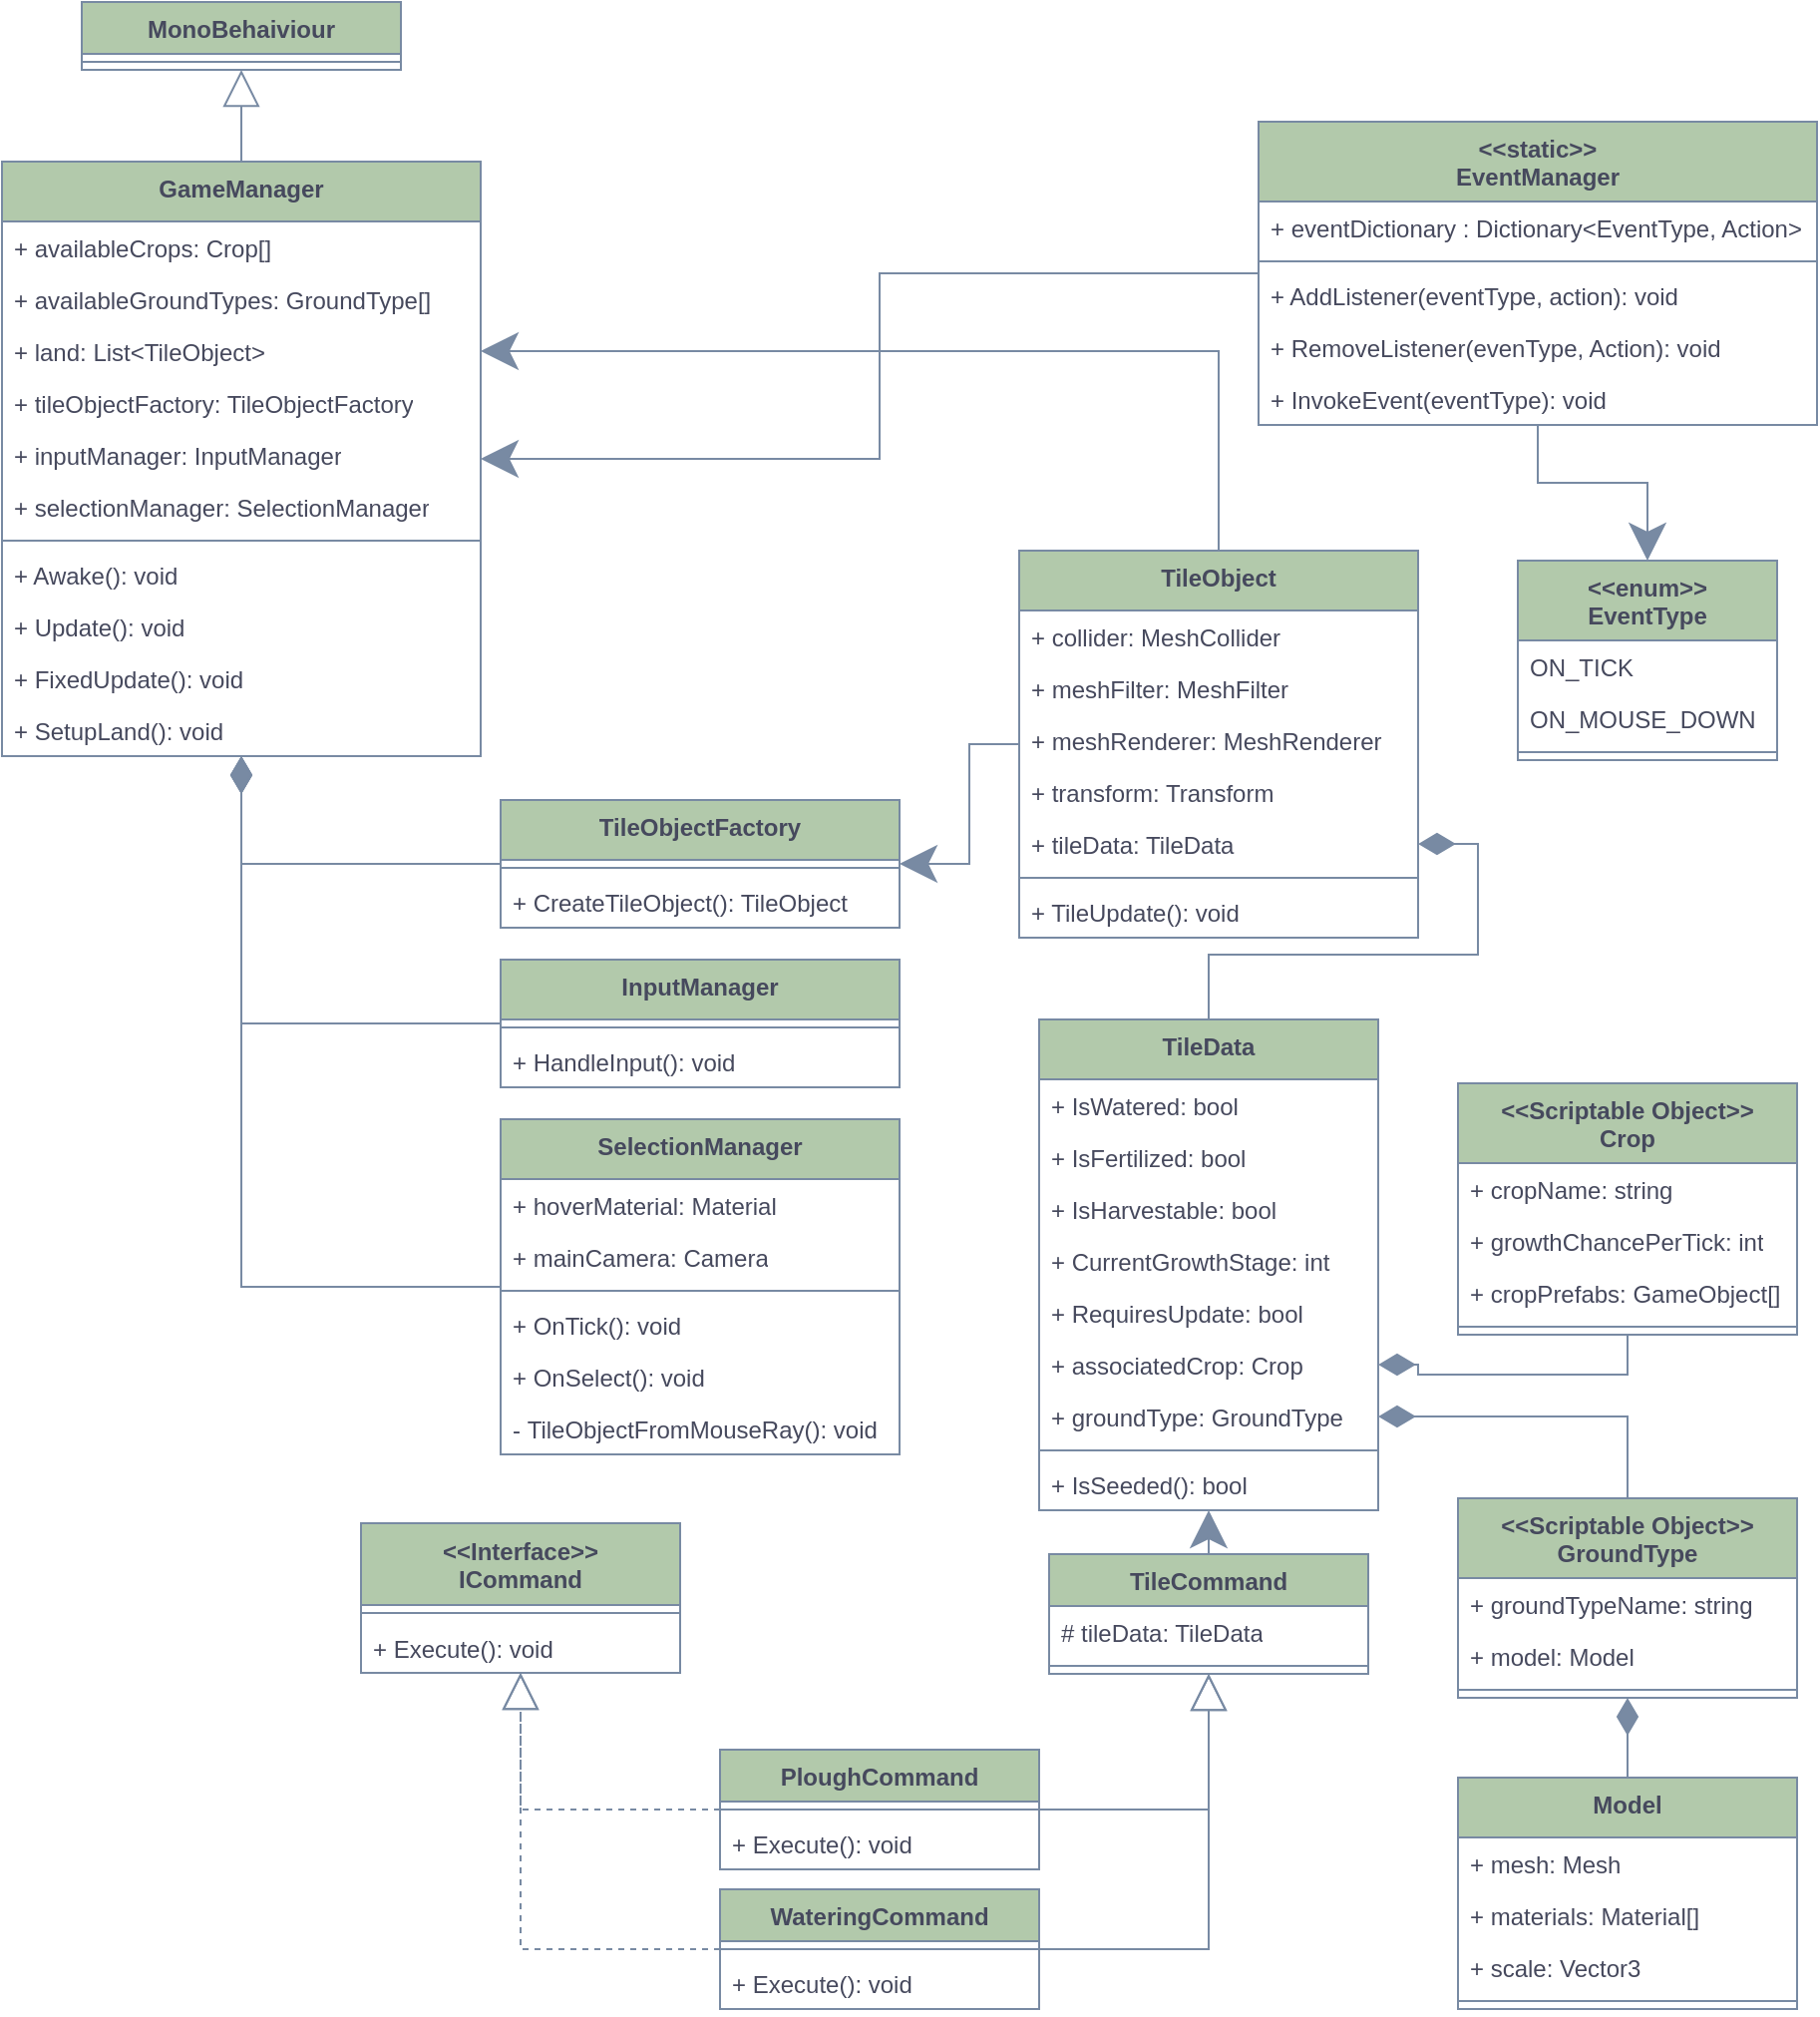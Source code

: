 <mxfile version="21.8.0" type="device">
  <diagram name="Page-1" id="Z1o0S-1UiB2O78mmnhZ5">
    <mxGraphModel dx="2613" dy="2514" grid="1" gridSize="10" guides="1" tooltips="1" connect="1" arrows="1" fold="1" page="1" pageScale="1" pageWidth="900" pageHeight="1600" math="0" shadow="0">
      <root>
        <mxCell id="0" />
        <mxCell id="1" parent="0" />
        <mxCell id="7prxL0X5nxJNrFzSoVeQ-21" value="&amp;lt;&amp;lt;Interface&amp;gt;&amp;gt;&lt;br&gt;ICommand" style="swimlane;fontStyle=1;align=center;verticalAlign=top;childLayout=stackLayout;horizontal=1;startSize=41;horizontalStack=0;resizeParent=1;resizeParentMax=0;resizeLast=0;collapsible=1;marginBottom=0;whiteSpace=wrap;html=1;labelBackgroundColor=none;fillColor=#B2C9AB;strokeColor=#788AA3;fontColor=#46495D;" vertex="1" parent="1">
          <mxGeometry x="150" y="632.5" width="160" height="75" as="geometry" />
        </mxCell>
        <mxCell id="7prxL0X5nxJNrFzSoVeQ-23" value="" style="line;strokeWidth=1;fillColor=none;align=left;verticalAlign=middle;spacingTop=-1;spacingLeft=3;spacingRight=3;rotatable=0;labelPosition=right;points=[];portConstraint=eastwest;labelBackgroundColor=none;strokeColor=#788AA3;fontColor=#46495D;" vertex="1" parent="7prxL0X5nxJNrFzSoVeQ-21">
          <mxGeometry y="41" width="160" height="8" as="geometry" />
        </mxCell>
        <mxCell id="7prxL0X5nxJNrFzSoVeQ-24" value="+ Execute(): void" style="text;strokeColor=none;fillColor=none;align=left;verticalAlign=top;spacingLeft=4;spacingRight=4;overflow=hidden;rotatable=0;points=[[0,0.5],[1,0.5]];portConstraint=eastwest;whiteSpace=wrap;html=1;labelBackgroundColor=none;fontColor=#46495D;" vertex="1" parent="7prxL0X5nxJNrFzSoVeQ-21">
          <mxGeometry y="49" width="160" height="26" as="geometry" />
        </mxCell>
        <mxCell id="7prxL0X5nxJNrFzSoVeQ-122" style="edgeStyle=orthogonalEdgeStyle;rounded=0;orthogonalLoop=1;jettySize=auto;html=1;fontColor=default;endSize=16;labelBackgroundColor=none;strokeColor=#788AA3;" edge="1" parent="1" source="7prxL0X5nxJNrFzSoVeQ-25" target="7prxL0X5nxJNrFzSoVeQ-108">
          <mxGeometry relative="1" as="geometry" />
        </mxCell>
        <mxCell id="7prxL0X5nxJNrFzSoVeQ-25" value="TileCommand" style="swimlane;fontStyle=1;align=center;verticalAlign=top;childLayout=stackLayout;horizontal=1;startSize=26;horizontalStack=0;resizeParent=1;resizeParentMax=0;resizeLast=0;collapsible=1;marginBottom=0;whiteSpace=wrap;html=1;labelBackgroundColor=none;fillColor=#B2C9AB;strokeColor=#788AA3;fontColor=#46495D;" vertex="1" parent="1">
          <mxGeometry x="495" y="648" width="160" height="60" as="geometry" />
        </mxCell>
        <mxCell id="7prxL0X5nxJNrFzSoVeQ-26" value="# tileData: TileData" style="text;strokeColor=none;fillColor=none;align=left;verticalAlign=top;spacingLeft=4;spacingRight=4;overflow=hidden;rotatable=0;points=[[0,0.5],[1,0.5]];portConstraint=eastwest;whiteSpace=wrap;html=1;labelBackgroundColor=none;fontColor=#46495D;" vertex="1" parent="7prxL0X5nxJNrFzSoVeQ-25">
          <mxGeometry y="26" width="160" height="26" as="geometry" />
        </mxCell>
        <mxCell id="7prxL0X5nxJNrFzSoVeQ-27" value="" style="line;strokeWidth=1;fillColor=none;align=left;verticalAlign=middle;spacingTop=-1;spacingLeft=3;spacingRight=3;rotatable=0;labelPosition=right;points=[];portConstraint=eastwest;labelBackgroundColor=none;strokeColor=#788AA3;fontColor=#46495D;" vertex="1" parent="7prxL0X5nxJNrFzSoVeQ-25">
          <mxGeometry y="52" width="160" height="8" as="geometry" />
        </mxCell>
        <mxCell id="7prxL0X5nxJNrFzSoVeQ-33" style="edgeStyle=orthogonalEdgeStyle;rounded=0;orthogonalLoop=1;jettySize=auto;html=1;entryX=0.5;entryY=1;entryDx=0;entryDy=0;endArrow=block;endFill=0;labelBackgroundColor=none;fontColor=default;endSize=16;strokeColor=#788AA3;" edge="1" parent="1" source="7prxL0X5nxJNrFzSoVeQ-29" target="7prxL0X5nxJNrFzSoVeQ-25">
          <mxGeometry relative="1" as="geometry" />
        </mxCell>
        <mxCell id="7prxL0X5nxJNrFzSoVeQ-34" style="edgeStyle=orthogonalEdgeStyle;rounded=0;orthogonalLoop=1;jettySize=auto;html=1;dashed=1;endArrow=block;endFill=0;labelBackgroundColor=none;fontColor=default;endSize=16;strokeColor=#788AA3;" edge="1" parent="1" source="7prxL0X5nxJNrFzSoVeQ-29" target="7prxL0X5nxJNrFzSoVeQ-21">
          <mxGeometry relative="1" as="geometry">
            <mxPoint x="550" y="665.5" as="targetPoint" />
          </mxGeometry>
        </mxCell>
        <mxCell id="7prxL0X5nxJNrFzSoVeQ-29" value="PloughCommand" style="swimlane;fontStyle=1;align=center;verticalAlign=top;childLayout=stackLayout;horizontal=1;startSize=26;horizontalStack=0;resizeParent=1;resizeParentMax=0;resizeLast=0;collapsible=1;marginBottom=0;whiteSpace=wrap;html=1;labelBackgroundColor=none;fillColor=#B2C9AB;strokeColor=#788AA3;fontColor=#46495D;" vertex="1" parent="1">
          <mxGeometry x="330" y="746" width="160" height="60" as="geometry" />
        </mxCell>
        <mxCell id="7prxL0X5nxJNrFzSoVeQ-31" value="" style="line;strokeWidth=1;fillColor=none;align=left;verticalAlign=middle;spacingTop=-1;spacingLeft=3;spacingRight=3;rotatable=0;labelPosition=right;points=[];portConstraint=eastwest;labelBackgroundColor=none;strokeColor=#788AA3;fontColor=#46495D;" vertex="1" parent="7prxL0X5nxJNrFzSoVeQ-29">
          <mxGeometry y="26" width="160" height="8" as="geometry" />
        </mxCell>
        <mxCell id="7prxL0X5nxJNrFzSoVeQ-32" value="+ Execute(): void" style="text;strokeColor=none;fillColor=none;align=left;verticalAlign=top;spacingLeft=4;spacingRight=4;overflow=hidden;rotatable=0;points=[[0,0.5],[1,0.5]];portConstraint=eastwest;whiteSpace=wrap;html=1;labelBackgroundColor=none;fontColor=#46495D;" vertex="1" parent="7prxL0X5nxJNrFzSoVeQ-29">
          <mxGeometry y="34" width="160" height="26" as="geometry" />
        </mxCell>
        <mxCell id="7prxL0X5nxJNrFzSoVeQ-143" style="edgeStyle=orthogonalEdgeStyle;rounded=0;orthogonalLoop=1;jettySize=auto;html=1;fontColor=default;endSize=16;endArrow=block;endFill=0;labelBackgroundColor=none;strokeColor=#788AA3;" edge="1" parent="1" source="7prxL0X5nxJNrFzSoVeQ-36" target="7prxL0X5nxJNrFzSoVeQ-139">
          <mxGeometry relative="1" as="geometry" />
        </mxCell>
        <mxCell id="7prxL0X5nxJNrFzSoVeQ-36" value="GameManager" style="swimlane;fontStyle=1;align=center;verticalAlign=top;childLayout=stackLayout;horizontal=1;startSize=30;horizontalStack=0;resizeParent=1;resizeParentMax=0;resizeLast=0;collapsible=1;marginBottom=0;whiteSpace=wrap;html=1;labelBackgroundColor=none;fillColor=#B2C9AB;strokeColor=#788AA3;fontColor=#46495D;" vertex="1" parent="1">
          <mxGeometry x="-30" y="-50" width="240" height="298" as="geometry" />
        </mxCell>
        <mxCell id="7prxL0X5nxJNrFzSoVeQ-37" value="+ availableCrops: Crop[]" style="text;strokeColor=none;fillColor=none;align=left;verticalAlign=top;spacingLeft=4;spacingRight=4;overflow=hidden;rotatable=0;points=[[0,0.5],[1,0.5]];portConstraint=eastwest;whiteSpace=wrap;html=1;labelBackgroundColor=none;fontColor=#46495D;" vertex="1" parent="7prxL0X5nxJNrFzSoVeQ-36">
          <mxGeometry y="30" width="240" height="26" as="geometry" />
        </mxCell>
        <mxCell id="7prxL0X5nxJNrFzSoVeQ-38" value="+ availableGroundTypes: GroundType[]" style="text;strokeColor=none;fillColor=none;align=left;verticalAlign=top;spacingLeft=4;spacingRight=4;overflow=hidden;rotatable=0;points=[[0,0.5],[1,0.5]];portConstraint=eastwest;whiteSpace=wrap;html=1;labelBackgroundColor=none;fontColor=#46495D;" vertex="1" parent="7prxL0X5nxJNrFzSoVeQ-36">
          <mxGeometry y="56" width="240" height="26" as="geometry" />
        </mxCell>
        <mxCell id="7prxL0X5nxJNrFzSoVeQ-136" value="+ land: List&amp;lt;TileObject&amp;gt;" style="text;strokeColor=none;fillColor=none;align=left;verticalAlign=top;spacingLeft=4;spacingRight=4;overflow=hidden;rotatable=0;points=[[0,0.5],[1,0.5]];portConstraint=eastwest;whiteSpace=wrap;html=1;labelBackgroundColor=none;fontColor=#46495D;" vertex="1" parent="7prxL0X5nxJNrFzSoVeQ-36">
          <mxGeometry y="82" width="240" height="26" as="geometry" />
        </mxCell>
        <mxCell id="7prxL0X5nxJNrFzSoVeQ-133" value="+ tileObjectFactory: TileObjectFactory" style="text;strokeColor=none;fillColor=none;align=left;verticalAlign=top;spacingLeft=4;spacingRight=4;overflow=hidden;rotatable=0;points=[[0,0.5],[1,0.5]];portConstraint=eastwest;whiteSpace=wrap;html=1;labelBackgroundColor=none;fontColor=#46495D;" vertex="1" parent="7prxL0X5nxJNrFzSoVeQ-36">
          <mxGeometry y="108" width="240" height="26" as="geometry" />
        </mxCell>
        <mxCell id="7prxL0X5nxJNrFzSoVeQ-134" value="+ inputManager: InputManager" style="text;strokeColor=none;fillColor=none;align=left;verticalAlign=top;spacingLeft=4;spacingRight=4;overflow=hidden;rotatable=0;points=[[0,0.5],[1,0.5]];portConstraint=eastwest;whiteSpace=wrap;html=1;labelBackgroundColor=none;fontColor=#46495D;" vertex="1" parent="7prxL0X5nxJNrFzSoVeQ-36">
          <mxGeometry y="134" width="240" height="26" as="geometry" />
        </mxCell>
        <mxCell id="7prxL0X5nxJNrFzSoVeQ-135" value="+ selectionManager: SelectionManager" style="text;strokeColor=none;fillColor=none;align=left;verticalAlign=top;spacingLeft=4;spacingRight=4;overflow=hidden;rotatable=0;points=[[0,0.5],[1,0.5]];portConstraint=eastwest;whiteSpace=wrap;html=1;labelBackgroundColor=none;fontColor=#46495D;" vertex="1" parent="7prxL0X5nxJNrFzSoVeQ-36">
          <mxGeometry y="160" width="240" height="26" as="geometry" />
        </mxCell>
        <mxCell id="7prxL0X5nxJNrFzSoVeQ-39" value="" style="line;strokeWidth=1;fillColor=none;align=left;verticalAlign=middle;spacingTop=-1;spacingLeft=3;spacingRight=3;rotatable=0;labelPosition=right;points=[];portConstraint=eastwest;labelBackgroundColor=none;strokeColor=#788AA3;fontColor=#46495D;" vertex="1" parent="7prxL0X5nxJNrFzSoVeQ-36">
          <mxGeometry y="186" width="240" height="8" as="geometry" />
        </mxCell>
        <mxCell id="7prxL0X5nxJNrFzSoVeQ-40" value="+ Awake(): void" style="text;strokeColor=none;fillColor=none;align=left;verticalAlign=top;spacingLeft=4;spacingRight=4;overflow=hidden;rotatable=0;points=[[0,0.5],[1,0.5]];portConstraint=eastwest;whiteSpace=wrap;html=1;labelBackgroundColor=none;fontColor=#46495D;" vertex="1" parent="7prxL0X5nxJNrFzSoVeQ-36">
          <mxGeometry y="194" width="240" height="26" as="geometry" />
        </mxCell>
        <mxCell id="7prxL0X5nxJNrFzSoVeQ-130" value="+ Update(): void" style="text;strokeColor=none;fillColor=none;align=left;verticalAlign=top;spacingLeft=4;spacingRight=4;overflow=hidden;rotatable=0;points=[[0,0.5],[1,0.5]];portConstraint=eastwest;whiteSpace=wrap;html=1;labelBackgroundColor=none;fontColor=#46495D;" vertex="1" parent="7prxL0X5nxJNrFzSoVeQ-36">
          <mxGeometry y="220" width="240" height="26" as="geometry" />
        </mxCell>
        <mxCell id="7prxL0X5nxJNrFzSoVeQ-131" value="+ FixedUpdate(): void" style="text;strokeColor=none;fillColor=none;align=left;verticalAlign=top;spacingLeft=4;spacingRight=4;overflow=hidden;rotatable=0;points=[[0,0.5],[1,0.5]];portConstraint=eastwest;whiteSpace=wrap;html=1;labelBackgroundColor=none;fontColor=#46495D;" vertex="1" parent="7prxL0X5nxJNrFzSoVeQ-36">
          <mxGeometry y="246" width="240" height="26" as="geometry" />
        </mxCell>
        <mxCell id="7prxL0X5nxJNrFzSoVeQ-132" value="+ SetupLand(): void" style="text;strokeColor=none;fillColor=none;align=left;verticalAlign=top;spacingLeft=4;spacingRight=4;overflow=hidden;rotatable=0;points=[[0,0.5],[1,0.5]];portConstraint=eastwest;whiteSpace=wrap;html=1;labelBackgroundColor=none;fontColor=#46495D;" vertex="1" parent="7prxL0X5nxJNrFzSoVeQ-36">
          <mxGeometry y="272" width="240" height="26" as="geometry" />
        </mxCell>
        <mxCell id="7prxL0X5nxJNrFzSoVeQ-89" style="edgeStyle=orthogonalEdgeStyle;rounded=0;orthogonalLoop=1;jettySize=auto;html=1;fontColor=default;endArrow=diamondThin;endFill=1;endSize=16;labelBackgroundColor=none;strokeColor=#788AA3;" edge="1" parent="1" source="7prxL0X5nxJNrFzSoVeQ-41" target="7prxL0X5nxJNrFzSoVeQ-36">
          <mxGeometry relative="1" as="geometry" />
        </mxCell>
        <mxCell id="7prxL0X5nxJNrFzSoVeQ-41" value="TileObjectFactory&lt;br&gt;" style="swimlane;fontStyle=1;align=center;verticalAlign=top;childLayout=stackLayout;horizontal=1;startSize=30;horizontalStack=0;resizeParent=1;resizeParentMax=0;resizeLast=0;collapsible=1;marginBottom=0;whiteSpace=wrap;html=1;labelBackgroundColor=none;fillColor=#B2C9AB;strokeColor=#788AA3;fontColor=#46495D;" vertex="1" parent="1">
          <mxGeometry x="220" y="270" width="200" height="64" as="geometry" />
        </mxCell>
        <mxCell id="7prxL0X5nxJNrFzSoVeQ-44" value="" style="line;strokeWidth=1;fillColor=none;align=left;verticalAlign=middle;spacingTop=-1;spacingLeft=3;spacingRight=3;rotatable=0;labelPosition=right;points=[];portConstraint=eastwest;labelBackgroundColor=none;strokeColor=#788AA3;fontColor=#46495D;" vertex="1" parent="7prxL0X5nxJNrFzSoVeQ-41">
          <mxGeometry y="30" width="200" height="8" as="geometry" />
        </mxCell>
        <mxCell id="7prxL0X5nxJNrFzSoVeQ-45" value="+ CreateTileObject(): TileObject" style="text;strokeColor=none;fillColor=none;align=left;verticalAlign=top;spacingLeft=4;spacingRight=4;overflow=hidden;rotatable=0;points=[[0,0.5],[1,0.5]];portConstraint=eastwest;whiteSpace=wrap;html=1;labelBackgroundColor=none;fontColor=#46495D;" vertex="1" parent="7prxL0X5nxJNrFzSoVeQ-41">
          <mxGeometry y="38" width="200" height="26" as="geometry" />
        </mxCell>
        <mxCell id="7prxL0X5nxJNrFzSoVeQ-73" style="edgeStyle=orthogonalEdgeStyle;rounded=0;orthogonalLoop=1;jettySize=auto;html=1;fontColor=default;labelBackgroundColor=none;endSize=16;strokeColor=#788AA3;" edge="1" parent="1" source="7prxL0X5nxJNrFzSoVeQ-46" target="7prxL0X5nxJNrFzSoVeQ-41">
          <mxGeometry relative="1" as="geometry" />
        </mxCell>
        <mxCell id="7prxL0X5nxJNrFzSoVeQ-137" style="edgeStyle=orthogonalEdgeStyle;rounded=0;orthogonalLoop=1;jettySize=auto;html=1;fontColor=default;endSize=16;labelBackgroundColor=none;strokeColor=#788AA3;" edge="1" parent="1" source="7prxL0X5nxJNrFzSoVeQ-46" target="7prxL0X5nxJNrFzSoVeQ-136">
          <mxGeometry relative="1" as="geometry" />
        </mxCell>
        <mxCell id="7prxL0X5nxJNrFzSoVeQ-46" value="TileObject" style="swimlane;fontStyle=1;align=center;verticalAlign=top;childLayout=stackLayout;horizontal=1;startSize=30;horizontalStack=0;resizeParent=1;resizeParentMax=0;resizeLast=0;collapsible=1;marginBottom=0;whiteSpace=wrap;html=1;labelBackgroundColor=none;fillColor=#B2C9AB;strokeColor=#788AA3;fontColor=#46495D;" vertex="1" parent="1">
          <mxGeometry x="480" y="145" width="200" height="194" as="geometry" />
        </mxCell>
        <mxCell id="7prxL0X5nxJNrFzSoVeQ-49" value="&lt;div style=&quot;border-color: var(--border-color); text-align: center;&quot;&gt;+ collider: MeshCollider&lt;/div&gt;" style="text;strokeColor=none;fillColor=none;align=left;verticalAlign=top;spacingLeft=4;spacingRight=4;overflow=hidden;rotatable=0;points=[[0,0.5],[1,0.5]];portConstraint=eastwest;whiteSpace=wrap;html=1;labelBackgroundColor=none;fontColor=#46495D;" vertex="1" parent="7prxL0X5nxJNrFzSoVeQ-46">
          <mxGeometry y="30" width="200" height="26" as="geometry" />
        </mxCell>
        <mxCell id="7prxL0X5nxJNrFzSoVeQ-50" value="&lt;div style=&quot;border-color: var(--border-color); text-align: center;&quot;&gt;+ meshFilter: MeshFilter&lt;/div&gt;" style="text;strokeColor=none;fillColor=none;align=left;verticalAlign=top;spacingLeft=4;spacingRight=4;overflow=hidden;rotatable=0;points=[[0,0.5],[1,0.5]];portConstraint=eastwest;whiteSpace=wrap;html=1;labelBackgroundColor=none;fontColor=#46495D;" vertex="1" parent="7prxL0X5nxJNrFzSoVeQ-46">
          <mxGeometry y="56" width="200" height="26" as="geometry" />
        </mxCell>
        <mxCell id="7prxL0X5nxJNrFzSoVeQ-51" value="&lt;div style=&quot;border-color: var(--border-color); text-align: center;&quot;&gt;+ meshRenderer: MeshRenderer&lt;/div&gt;" style="text;strokeColor=none;fillColor=none;align=left;verticalAlign=top;spacingLeft=4;spacingRight=4;overflow=hidden;rotatable=0;points=[[0,0.5],[1,0.5]];portConstraint=eastwest;whiteSpace=wrap;html=1;labelBackgroundColor=none;fontColor=#46495D;" vertex="1" parent="7prxL0X5nxJNrFzSoVeQ-46">
          <mxGeometry y="82" width="200" height="26" as="geometry" />
        </mxCell>
        <mxCell id="7prxL0X5nxJNrFzSoVeQ-52" value="&lt;div style=&quot;border-color: var(--border-color); text-align: center;&quot;&gt;+ transform: Transform&lt;/div&gt;" style="text;strokeColor=none;fillColor=none;align=left;verticalAlign=top;spacingLeft=4;spacingRight=4;overflow=hidden;rotatable=0;points=[[0,0.5],[1,0.5]];portConstraint=eastwest;whiteSpace=wrap;html=1;labelBackgroundColor=none;fontColor=#46495D;" vertex="1" parent="7prxL0X5nxJNrFzSoVeQ-46">
          <mxGeometry y="108" width="200" height="26" as="geometry" />
        </mxCell>
        <mxCell id="7prxL0X5nxJNrFzSoVeQ-53" value="&lt;div style=&quot;border-color: var(--border-color); text-align: center;&quot;&gt;+ tileData: TileData&lt;/div&gt;" style="text;strokeColor=none;fillColor=none;align=left;verticalAlign=top;spacingLeft=4;spacingRight=4;overflow=hidden;rotatable=0;points=[[0,0.5],[1,0.5]];portConstraint=eastwest;whiteSpace=wrap;html=1;labelBackgroundColor=none;fontColor=#46495D;" vertex="1" parent="7prxL0X5nxJNrFzSoVeQ-46">
          <mxGeometry y="134" width="200" height="26" as="geometry" />
        </mxCell>
        <mxCell id="7prxL0X5nxJNrFzSoVeQ-47" value="" style="line;strokeWidth=1;fillColor=none;align=left;verticalAlign=middle;spacingTop=-1;spacingLeft=3;spacingRight=3;rotatable=0;labelPosition=right;points=[];portConstraint=eastwest;labelBackgroundColor=none;strokeColor=#788AA3;fontColor=#46495D;" vertex="1" parent="7prxL0X5nxJNrFzSoVeQ-46">
          <mxGeometry y="160" width="200" height="8" as="geometry" />
        </mxCell>
        <mxCell id="7prxL0X5nxJNrFzSoVeQ-48" value="+ TileUpdate(): void" style="text;strokeColor=none;fillColor=none;align=left;verticalAlign=top;spacingLeft=4;spacingRight=4;overflow=hidden;rotatable=0;points=[[0,0.5],[1,0.5]];portConstraint=eastwest;whiteSpace=wrap;html=1;labelBackgroundColor=none;fontColor=#46495D;" vertex="1" parent="7prxL0X5nxJNrFzSoVeQ-46">
          <mxGeometry y="168" width="200" height="26" as="geometry" />
        </mxCell>
        <mxCell id="7prxL0X5nxJNrFzSoVeQ-72" style="edgeStyle=orthogonalEdgeStyle;rounded=0;orthogonalLoop=1;jettySize=auto;html=1;fontColor=default;labelBackgroundColor=none;endSize=16;strokeColor=#788AA3;" edge="1" parent="1" source="7prxL0X5nxJNrFzSoVeQ-56" target="7prxL0X5nxJNrFzSoVeQ-64">
          <mxGeometry relative="1" as="geometry" />
        </mxCell>
        <mxCell id="7prxL0X5nxJNrFzSoVeQ-138" style="edgeStyle=orthogonalEdgeStyle;rounded=0;orthogonalLoop=1;jettySize=auto;html=1;fontColor=default;endSize=16;labelBackgroundColor=none;strokeColor=#788AA3;" edge="1" parent="1" source="7prxL0X5nxJNrFzSoVeQ-56" target="7prxL0X5nxJNrFzSoVeQ-36">
          <mxGeometry relative="1" as="geometry" />
        </mxCell>
        <mxCell id="7prxL0X5nxJNrFzSoVeQ-56" value="&amp;lt;&amp;lt;static&amp;gt;&amp;gt;&lt;br&gt;EventManager" style="swimlane;fontStyle=1;align=center;verticalAlign=top;childLayout=stackLayout;horizontal=1;startSize=40;horizontalStack=0;resizeParent=1;resizeParentMax=0;resizeLast=0;collapsible=1;marginBottom=0;whiteSpace=wrap;html=1;labelBackgroundColor=none;fillColor=#B2C9AB;strokeColor=#788AA3;fontColor=#46495D;" vertex="1" parent="1">
          <mxGeometry x="600" y="-70" width="280" height="152" as="geometry" />
        </mxCell>
        <mxCell id="7prxL0X5nxJNrFzSoVeQ-57" value="&lt;div style=&quot;border-color: var(--border-color); text-align: center;&quot;&gt;+ eventDictionary : Dictionary&amp;lt;EventType, Action&amp;gt;&lt;/div&gt;" style="text;strokeColor=none;fillColor=none;align=left;verticalAlign=top;spacingLeft=4;spacingRight=4;overflow=hidden;rotatable=0;points=[[0,0.5],[1,0.5]];portConstraint=eastwest;whiteSpace=wrap;html=1;labelBackgroundColor=none;fontColor=#46495D;" vertex="1" parent="7prxL0X5nxJNrFzSoVeQ-56">
          <mxGeometry y="40" width="280" height="26" as="geometry" />
        </mxCell>
        <mxCell id="7prxL0X5nxJNrFzSoVeQ-62" value="" style="line;strokeWidth=1;fillColor=none;align=left;verticalAlign=middle;spacingTop=-1;spacingLeft=3;spacingRight=3;rotatable=0;labelPosition=right;points=[];portConstraint=eastwest;labelBackgroundColor=none;strokeColor=#788AA3;fontColor=#46495D;" vertex="1" parent="7prxL0X5nxJNrFzSoVeQ-56">
          <mxGeometry y="66" width="280" height="8" as="geometry" />
        </mxCell>
        <mxCell id="7prxL0X5nxJNrFzSoVeQ-63" value="+ AddListener(eventType, action): void" style="text;strokeColor=none;fillColor=none;align=left;verticalAlign=top;spacingLeft=4;spacingRight=4;overflow=hidden;rotatable=0;points=[[0,0.5],[1,0.5]];portConstraint=eastwest;whiteSpace=wrap;html=1;labelBackgroundColor=none;fontColor=#46495D;" vertex="1" parent="7prxL0X5nxJNrFzSoVeQ-56">
          <mxGeometry y="74" width="280" height="26" as="geometry" />
        </mxCell>
        <mxCell id="7prxL0X5nxJNrFzSoVeQ-60" value="&lt;div style=&quot;border-color: var(--border-color); text-align: center;&quot;&gt;+ RemoveListener(evenType, Action): void&lt;br&gt;&lt;/div&gt;" style="text;strokeColor=none;fillColor=none;align=left;verticalAlign=top;spacingLeft=4;spacingRight=4;overflow=hidden;rotatable=0;points=[[0,0.5],[1,0.5]];portConstraint=eastwest;whiteSpace=wrap;html=1;labelBackgroundColor=none;fontColor=#46495D;" vertex="1" parent="7prxL0X5nxJNrFzSoVeQ-56">
          <mxGeometry y="100" width="280" height="26" as="geometry" />
        </mxCell>
        <mxCell id="7prxL0X5nxJNrFzSoVeQ-58" value="&lt;div style=&quot;border-color: var(--border-color); text-align: center;&quot;&gt;+ InvokeEvent(eventType): void&lt;/div&gt;" style="text;strokeColor=none;fillColor=none;align=left;verticalAlign=top;spacingLeft=4;spacingRight=4;overflow=hidden;rotatable=0;points=[[0,0.5],[1,0.5]];portConstraint=eastwest;whiteSpace=wrap;html=1;labelBackgroundColor=none;fontColor=#46495D;" vertex="1" parent="7prxL0X5nxJNrFzSoVeQ-56">
          <mxGeometry y="126" width="280" height="26" as="geometry" />
        </mxCell>
        <mxCell id="7prxL0X5nxJNrFzSoVeQ-64" value="&amp;lt;&amp;lt;enum&amp;gt;&amp;gt;&lt;br&gt;EventType" style="swimlane;fontStyle=1;align=center;verticalAlign=top;childLayout=stackLayout;horizontal=1;startSize=40;horizontalStack=0;resizeParent=1;resizeParentMax=0;resizeLast=0;collapsible=1;marginBottom=0;whiteSpace=wrap;html=1;labelBackgroundColor=none;fillColor=#B2C9AB;strokeColor=#788AA3;fontColor=#46495D;" vertex="1" parent="1">
          <mxGeometry x="730" y="150" width="130" height="100" as="geometry" />
        </mxCell>
        <mxCell id="7prxL0X5nxJNrFzSoVeQ-65" value="&lt;div style=&quot;border-color: var(--border-color); text-align: center;&quot;&gt;ON_TICK&lt;/div&gt;" style="text;strokeColor=none;fillColor=none;align=left;verticalAlign=top;spacingLeft=4;spacingRight=4;overflow=hidden;rotatable=0;points=[[0,0.5],[1,0.5]];portConstraint=eastwest;whiteSpace=wrap;html=1;labelBackgroundColor=none;fontColor=#46495D;" vertex="1" parent="7prxL0X5nxJNrFzSoVeQ-64">
          <mxGeometry y="40" width="130" height="26" as="geometry" />
        </mxCell>
        <mxCell id="7prxL0X5nxJNrFzSoVeQ-66" value="&lt;div style=&quot;border-color: var(--border-color); text-align: center;&quot;&gt;ON_MOUSE_DOWN&lt;/div&gt;" style="text;strokeColor=none;fillColor=none;align=left;verticalAlign=top;spacingLeft=4;spacingRight=4;overflow=hidden;rotatable=0;points=[[0,0.5],[1,0.5]];portConstraint=eastwest;whiteSpace=wrap;html=1;labelBackgroundColor=none;fontColor=#46495D;" vertex="1" parent="7prxL0X5nxJNrFzSoVeQ-64">
          <mxGeometry y="66" width="130" height="26" as="geometry" />
        </mxCell>
        <mxCell id="7prxL0X5nxJNrFzSoVeQ-70" value="" style="line;strokeWidth=1;fillColor=none;align=left;verticalAlign=middle;spacingTop=-1;spacingLeft=3;spacingRight=3;rotatable=0;labelPosition=right;points=[];portConstraint=eastwest;labelBackgroundColor=none;strokeColor=#788AA3;fontColor=#46495D;" vertex="1" parent="7prxL0X5nxJNrFzSoVeQ-64">
          <mxGeometry y="92" width="130" height="8" as="geometry" />
        </mxCell>
        <mxCell id="7prxL0X5nxJNrFzSoVeQ-85" style="edgeStyle=orthogonalEdgeStyle;rounded=0;orthogonalLoop=1;jettySize=auto;html=1;fontColor=default;endSize=16;endArrow=diamondThin;endFill=1;labelBackgroundColor=none;strokeColor=#788AA3;" edge="1" parent="1" source="7prxL0X5nxJNrFzSoVeQ-75" target="7prxL0X5nxJNrFzSoVeQ-36">
          <mxGeometry relative="1" as="geometry" />
        </mxCell>
        <mxCell id="7prxL0X5nxJNrFzSoVeQ-75" value="InputManager" style="swimlane;fontStyle=1;align=center;verticalAlign=top;childLayout=stackLayout;horizontal=1;startSize=30;horizontalStack=0;resizeParent=1;resizeParentMax=0;resizeLast=0;collapsible=1;marginBottom=0;whiteSpace=wrap;html=1;labelBackgroundColor=none;fillColor=#B2C9AB;strokeColor=#788AA3;fontColor=#46495D;" vertex="1" parent="1">
          <mxGeometry x="220" y="350" width="200" height="64" as="geometry" />
        </mxCell>
        <mxCell id="7prxL0X5nxJNrFzSoVeQ-78" value="" style="line;strokeWidth=1;fillColor=none;align=left;verticalAlign=middle;spacingTop=-1;spacingLeft=3;spacingRight=3;rotatable=0;labelPosition=right;points=[];portConstraint=eastwest;labelBackgroundColor=none;strokeColor=#788AA3;fontColor=#46495D;" vertex="1" parent="7prxL0X5nxJNrFzSoVeQ-75">
          <mxGeometry y="30" width="200" height="8" as="geometry" />
        </mxCell>
        <mxCell id="7prxL0X5nxJNrFzSoVeQ-79" value="+ HandleInput(): void" style="text;strokeColor=none;fillColor=none;align=left;verticalAlign=top;spacingLeft=4;spacingRight=4;overflow=hidden;rotatable=0;points=[[0,0.5],[1,0.5]];portConstraint=eastwest;whiteSpace=wrap;html=1;labelBackgroundColor=none;fontColor=#46495D;" vertex="1" parent="7prxL0X5nxJNrFzSoVeQ-75">
          <mxGeometry y="38" width="200" height="26" as="geometry" />
        </mxCell>
        <mxCell id="7prxL0X5nxJNrFzSoVeQ-88" style="edgeStyle=orthogonalEdgeStyle;rounded=0;orthogonalLoop=1;jettySize=auto;html=1;fontColor=default;endSize=16;endArrow=diamondThin;endFill=1;labelBackgroundColor=none;strokeColor=#788AA3;" edge="1" parent="1" source="7prxL0X5nxJNrFzSoVeQ-80" target="7prxL0X5nxJNrFzSoVeQ-36">
          <mxGeometry relative="1" as="geometry" />
        </mxCell>
        <mxCell id="7prxL0X5nxJNrFzSoVeQ-80" value="SelectionManager" style="swimlane;fontStyle=1;align=center;verticalAlign=top;childLayout=stackLayout;horizontal=1;startSize=30;horizontalStack=0;resizeParent=1;resizeParentMax=0;resizeLast=0;collapsible=1;marginBottom=0;whiteSpace=wrap;html=1;labelBackgroundColor=none;fillColor=#B2C9AB;strokeColor=#788AA3;fontColor=#46495D;" vertex="1" parent="1">
          <mxGeometry x="220" y="430" width="200" height="168" as="geometry" />
        </mxCell>
        <mxCell id="7prxL0X5nxJNrFzSoVeQ-81" value="+ hoverMaterial: Material" style="text;strokeColor=none;fillColor=none;align=left;verticalAlign=top;spacingLeft=4;spacingRight=4;overflow=hidden;rotatable=0;points=[[0,0.5],[1,0.5]];portConstraint=eastwest;whiteSpace=wrap;html=1;labelBackgroundColor=none;fontColor=#46495D;" vertex="1" parent="7prxL0X5nxJNrFzSoVeQ-80">
          <mxGeometry y="30" width="200" height="26" as="geometry" />
        </mxCell>
        <mxCell id="7prxL0X5nxJNrFzSoVeQ-82" value="+ mainCamera: Camera" style="text;strokeColor=none;fillColor=none;align=left;verticalAlign=top;spacingLeft=4;spacingRight=4;overflow=hidden;rotatable=0;points=[[0,0.5],[1,0.5]];portConstraint=eastwest;whiteSpace=wrap;html=1;labelBackgroundColor=none;fontColor=#46495D;" vertex="1" parent="7prxL0X5nxJNrFzSoVeQ-80">
          <mxGeometry y="56" width="200" height="26" as="geometry" />
        </mxCell>
        <mxCell id="7prxL0X5nxJNrFzSoVeQ-83" value="" style="line;strokeWidth=1;fillColor=none;align=left;verticalAlign=middle;spacingTop=-1;spacingLeft=3;spacingRight=3;rotatable=0;labelPosition=right;points=[];portConstraint=eastwest;labelBackgroundColor=none;strokeColor=#788AA3;fontColor=#46495D;" vertex="1" parent="7prxL0X5nxJNrFzSoVeQ-80">
          <mxGeometry y="82" width="200" height="8" as="geometry" />
        </mxCell>
        <mxCell id="7prxL0X5nxJNrFzSoVeQ-84" value="+ OnTick(): void" style="text;strokeColor=none;fillColor=none;align=left;verticalAlign=top;spacingLeft=4;spacingRight=4;overflow=hidden;rotatable=0;points=[[0,0.5],[1,0.5]];portConstraint=eastwest;whiteSpace=wrap;html=1;labelBackgroundColor=none;fontColor=#46495D;" vertex="1" parent="7prxL0X5nxJNrFzSoVeQ-80">
          <mxGeometry y="90" width="200" height="26" as="geometry" />
        </mxCell>
        <mxCell id="7prxL0X5nxJNrFzSoVeQ-86" value="+ OnSelect(): void" style="text;strokeColor=none;fillColor=none;align=left;verticalAlign=top;spacingLeft=4;spacingRight=4;overflow=hidden;rotatable=0;points=[[0,0.5],[1,0.5]];portConstraint=eastwest;whiteSpace=wrap;html=1;labelBackgroundColor=none;fontColor=#46495D;" vertex="1" parent="7prxL0X5nxJNrFzSoVeQ-80">
          <mxGeometry y="116" width="200" height="26" as="geometry" />
        </mxCell>
        <mxCell id="7prxL0X5nxJNrFzSoVeQ-87" value="-&amp;nbsp;TileObjectFromMouseRay(): void" style="text;strokeColor=none;fillColor=none;align=left;verticalAlign=top;spacingLeft=4;spacingRight=4;overflow=hidden;rotatable=0;points=[[0,0.5],[1,0.5]];portConstraint=eastwest;whiteSpace=wrap;html=1;labelBackgroundColor=none;fontColor=#46495D;" vertex="1" parent="7prxL0X5nxJNrFzSoVeQ-80">
          <mxGeometry y="142" width="200" height="26" as="geometry" />
        </mxCell>
        <mxCell id="7prxL0X5nxJNrFzSoVeQ-121" style="edgeStyle=orthogonalEdgeStyle;rounded=0;orthogonalLoop=1;jettySize=auto;html=1;entryX=1;entryY=0.5;entryDx=0;entryDy=0;fontColor=default;endArrow=diamondThin;endFill=1;endSize=16;labelBackgroundColor=none;strokeColor=#788AA3;" edge="1" parent="1" source="7prxL0X5nxJNrFzSoVeQ-90" target="7prxL0X5nxJNrFzSoVeQ-116">
          <mxGeometry relative="1" as="geometry" />
        </mxCell>
        <mxCell id="7prxL0X5nxJNrFzSoVeQ-90" value="&amp;lt;&amp;lt;Scriptable Object&amp;gt;&amp;gt;&lt;br&gt;Crop" style="swimlane;fontStyle=1;align=center;verticalAlign=top;childLayout=stackLayout;horizontal=1;startSize=40;horizontalStack=0;resizeParent=1;resizeParentMax=0;resizeLast=0;collapsible=1;marginBottom=0;whiteSpace=wrap;html=1;labelBackgroundColor=none;fillColor=#B2C9AB;strokeColor=#788AA3;fontColor=#46495D;" vertex="1" parent="1">
          <mxGeometry x="700" y="412" width="170" height="126" as="geometry" />
        </mxCell>
        <mxCell id="7prxL0X5nxJNrFzSoVeQ-91" value="+ cropName: string" style="text;strokeColor=none;fillColor=none;align=left;verticalAlign=top;spacingLeft=4;spacingRight=4;overflow=hidden;rotatable=0;points=[[0,0.5],[1,0.5]];portConstraint=eastwest;whiteSpace=wrap;html=1;labelBackgroundColor=none;fontColor=#46495D;" vertex="1" parent="7prxL0X5nxJNrFzSoVeQ-90">
          <mxGeometry y="40" width="170" height="26" as="geometry" />
        </mxCell>
        <mxCell id="7prxL0X5nxJNrFzSoVeQ-92" value="+ growthChancePerTick: int" style="text;strokeColor=none;fillColor=none;align=left;verticalAlign=top;spacingLeft=4;spacingRight=4;overflow=hidden;rotatable=0;points=[[0,0.5],[1,0.5]];portConstraint=eastwest;whiteSpace=wrap;html=1;labelBackgroundColor=none;fontColor=#46495D;" vertex="1" parent="7prxL0X5nxJNrFzSoVeQ-90">
          <mxGeometry y="66" width="170" height="26" as="geometry" />
        </mxCell>
        <mxCell id="7prxL0X5nxJNrFzSoVeQ-95" value="+ cropPrefabs: GameObject[]" style="text;strokeColor=none;fillColor=none;align=left;verticalAlign=top;spacingLeft=4;spacingRight=4;overflow=hidden;rotatable=0;points=[[0,0.5],[1,0.5]];portConstraint=eastwest;whiteSpace=wrap;html=1;labelBackgroundColor=none;fontColor=#46495D;" vertex="1" parent="7prxL0X5nxJNrFzSoVeQ-90">
          <mxGeometry y="92" width="170" height="26" as="geometry" />
        </mxCell>
        <mxCell id="7prxL0X5nxJNrFzSoVeQ-93" value="" style="line;strokeWidth=1;fillColor=none;align=left;verticalAlign=middle;spacingTop=-1;spacingLeft=3;spacingRight=3;rotatable=0;labelPosition=right;points=[];portConstraint=eastwest;labelBackgroundColor=none;strokeColor=#788AA3;fontColor=#46495D;" vertex="1" parent="7prxL0X5nxJNrFzSoVeQ-90">
          <mxGeometry y="118" width="170" height="8" as="geometry" />
        </mxCell>
        <mxCell id="7prxL0X5nxJNrFzSoVeQ-120" style="edgeStyle=orthogonalEdgeStyle;rounded=0;orthogonalLoop=1;jettySize=auto;html=1;entryX=1;entryY=0.5;entryDx=0;entryDy=0;fontColor=default;endSize=16;endArrow=diamondThin;endFill=1;labelBackgroundColor=none;strokeColor=#788AA3;" edge="1" parent="1" source="7prxL0X5nxJNrFzSoVeQ-96" target="7prxL0X5nxJNrFzSoVeQ-117">
          <mxGeometry relative="1" as="geometry" />
        </mxCell>
        <mxCell id="7prxL0X5nxJNrFzSoVeQ-96" value="&amp;lt;&amp;lt;Scriptable Object&amp;gt;&amp;gt;&lt;br&gt;GroundType" style="swimlane;fontStyle=1;align=center;verticalAlign=top;childLayout=stackLayout;horizontal=1;startSize=40;horizontalStack=0;resizeParent=1;resizeParentMax=0;resizeLast=0;collapsible=1;marginBottom=0;whiteSpace=wrap;html=1;labelBackgroundColor=none;fillColor=#B2C9AB;strokeColor=#788AA3;fontColor=#46495D;" vertex="1" parent="1">
          <mxGeometry x="700" y="620" width="170" height="100" as="geometry" />
        </mxCell>
        <mxCell id="7prxL0X5nxJNrFzSoVeQ-97" value="+ groundTypeName: string" style="text;strokeColor=none;fillColor=none;align=left;verticalAlign=top;spacingLeft=4;spacingRight=4;overflow=hidden;rotatable=0;points=[[0,0.5],[1,0.5]];portConstraint=eastwest;whiteSpace=wrap;html=1;labelBackgroundColor=none;fontColor=#46495D;" vertex="1" parent="7prxL0X5nxJNrFzSoVeQ-96">
          <mxGeometry y="40" width="170" height="26" as="geometry" />
        </mxCell>
        <mxCell id="7prxL0X5nxJNrFzSoVeQ-99" value="+ model: Model" style="text;strokeColor=none;fillColor=none;align=left;verticalAlign=top;spacingLeft=4;spacingRight=4;overflow=hidden;rotatable=0;points=[[0,0.5],[1,0.5]];portConstraint=eastwest;whiteSpace=wrap;html=1;labelBackgroundColor=none;fontColor=#46495D;" vertex="1" parent="7prxL0X5nxJNrFzSoVeQ-96">
          <mxGeometry y="66" width="170" height="26" as="geometry" />
        </mxCell>
        <mxCell id="7prxL0X5nxJNrFzSoVeQ-100" value="" style="line;strokeWidth=1;fillColor=none;align=left;verticalAlign=middle;spacingTop=-1;spacingLeft=3;spacingRight=3;rotatable=0;labelPosition=right;points=[];portConstraint=eastwest;labelBackgroundColor=none;strokeColor=#788AA3;fontColor=#46495D;" vertex="1" parent="7prxL0X5nxJNrFzSoVeQ-96">
          <mxGeometry y="92" width="170" height="8" as="geometry" />
        </mxCell>
        <mxCell id="7prxL0X5nxJNrFzSoVeQ-107" style="edgeStyle=orthogonalEdgeStyle;rounded=0;orthogonalLoop=1;jettySize=auto;html=1;fontColor=default;endArrow=diamondThin;endFill=1;endSize=16;labelBackgroundColor=none;strokeColor=#788AA3;" edge="1" parent="1" source="7prxL0X5nxJNrFzSoVeQ-101" target="7prxL0X5nxJNrFzSoVeQ-96">
          <mxGeometry relative="1" as="geometry" />
        </mxCell>
        <mxCell id="7prxL0X5nxJNrFzSoVeQ-101" value="Model" style="swimlane;fontStyle=1;align=center;verticalAlign=top;childLayout=stackLayout;horizontal=1;startSize=30;horizontalStack=0;resizeParent=1;resizeParentMax=0;resizeLast=0;collapsible=1;marginBottom=0;whiteSpace=wrap;html=1;labelBackgroundColor=none;fillColor=#B2C9AB;strokeColor=#788AA3;fontColor=#46495D;" vertex="1" parent="1">
          <mxGeometry x="700" y="760" width="170" height="116" as="geometry" />
        </mxCell>
        <mxCell id="7prxL0X5nxJNrFzSoVeQ-102" value="+ mesh: Mesh" style="text;strokeColor=none;fillColor=none;align=left;verticalAlign=top;spacingLeft=4;spacingRight=4;overflow=hidden;rotatable=0;points=[[0,0.5],[1,0.5]];portConstraint=eastwest;whiteSpace=wrap;html=1;labelBackgroundColor=none;fontColor=#46495D;" vertex="1" parent="7prxL0X5nxJNrFzSoVeQ-101">
          <mxGeometry y="30" width="170" height="26" as="geometry" />
        </mxCell>
        <mxCell id="7prxL0X5nxJNrFzSoVeQ-103" value="+ materials: Material[]" style="text;strokeColor=none;fillColor=none;align=left;verticalAlign=top;spacingLeft=4;spacingRight=4;overflow=hidden;rotatable=0;points=[[0,0.5],[1,0.5]];portConstraint=eastwest;whiteSpace=wrap;html=1;labelBackgroundColor=none;fontColor=#46495D;" vertex="1" parent="7prxL0X5nxJNrFzSoVeQ-101">
          <mxGeometry y="56" width="170" height="26" as="geometry" />
        </mxCell>
        <mxCell id="7prxL0X5nxJNrFzSoVeQ-105" value="+ scale: Vector3" style="text;strokeColor=none;fillColor=none;align=left;verticalAlign=top;spacingLeft=4;spacingRight=4;overflow=hidden;rotatable=0;points=[[0,0.5],[1,0.5]];portConstraint=eastwest;whiteSpace=wrap;html=1;labelBackgroundColor=none;fontColor=#46495D;" vertex="1" parent="7prxL0X5nxJNrFzSoVeQ-101">
          <mxGeometry y="82" width="170" height="26" as="geometry" />
        </mxCell>
        <mxCell id="7prxL0X5nxJNrFzSoVeQ-104" value="" style="line;strokeWidth=1;fillColor=none;align=left;verticalAlign=middle;spacingTop=-1;spacingLeft=3;spacingRight=3;rotatable=0;labelPosition=right;points=[];portConstraint=eastwest;labelBackgroundColor=none;strokeColor=#788AA3;fontColor=#46495D;" vertex="1" parent="7prxL0X5nxJNrFzSoVeQ-101">
          <mxGeometry y="108" width="170" height="8" as="geometry" />
        </mxCell>
        <mxCell id="7prxL0X5nxJNrFzSoVeQ-119" style="edgeStyle=orthogonalEdgeStyle;rounded=0;orthogonalLoop=1;jettySize=auto;html=1;entryX=1;entryY=0.5;entryDx=0;entryDy=0;fontColor=default;endArrow=diamondThin;endFill=1;endSize=16;labelBackgroundColor=none;strokeColor=#788AA3;" edge="1" parent="1" source="7prxL0X5nxJNrFzSoVeQ-108" target="7prxL0X5nxJNrFzSoVeQ-53">
          <mxGeometry relative="1" as="geometry" />
        </mxCell>
        <mxCell id="7prxL0X5nxJNrFzSoVeQ-108" value="TileData" style="swimlane;fontStyle=1;align=center;verticalAlign=top;childLayout=stackLayout;horizontal=1;startSize=30;horizontalStack=0;resizeParent=1;resizeParentMax=0;resizeLast=0;collapsible=1;marginBottom=0;whiteSpace=wrap;html=1;labelBackgroundColor=none;fillColor=#B2C9AB;strokeColor=#788AA3;fontColor=#46495D;" vertex="1" parent="1">
          <mxGeometry x="490" y="380" width="170" height="246" as="geometry" />
        </mxCell>
        <mxCell id="7prxL0X5nxJNrFzSoVeQ-109" value="+ IsWatered: bool" style="text;strokeColor=none;fillColor=none;align=left;verticalAlign=top;spacingLeft=4;spacingRight=4;overflow=hidden;rotatable=0;points=[[0,0.5],[1,0.5]];portConstraint=eastwest;whiteSpace=wrap;html=1;labelBackgroundColor=none;fontColor=#46495D;" vertex="1" parent="7prxL0X5nxJNrFzSoVeQ-108">
          <mxGeometry y="30" width="170" height="26" as="geometry" />
        </mxCell>
        <mxCell id="7prxL0X5nxJNrFzSoVeQ-110" value="+ IsFertilized: bool" style="text;strokeColor=none;fillColor=none;align=left;verticalAlign=top;spacingLeft=4;spacingRight=4;overflow=hidden;rotatable=0;points=[[0,0.5],[1,0.5]];portConstraint=eastwest;whiteSpace=wrap;html=1;labelBackgroundColor=none;fontColor=#46495D;" vertex="1" parent="7prxL0X5nxJNrFzSoVeQ-108">
          <mxGeometry y="56" width="170" height="26" as="geometry" />
        </mxCell>
        <mxCell id="7prxL0X5nxJNrFzSoVeQ-111" value="+ IsHarvestable: bool" style="text;strokeColor=none;fillColor=none;align=left;verticalAlign=top;spacingLeft=4;spacingRight=4;overflow=hidden;rotatable=0;points=[[0,0.5],[1,0.5]];portConstraint=eastwest;whiteSpace=wrap;html=1;labelBackgroundColor=none;fontColor=#46495D;" vertex="1" parent="7prxL0X5nxJNrFzSoVeQ-108">
          <mxGeometry y="82" width="170" height="26" as="geometry" />
        </mxCell>
        <mxCell id="7prxL0X5nxJNrFzSoVeQ-114" value="+ CurrentGrowthStage: int" style="text;strokeColor=none;fillColor=none;align=left;verticalAlign=top;spacingLeft=4;spacingRight=4;overflow=hidden;rotatable=0;points=[[0,0.5],[1,0.5]];portConstraint=eastwest;whiteSpace=wrap;html=1;labelBackgroundColor=none;fontColor=#46495D;" vertex="1" parent="7prxL0X5nxJNrFzSoVeQ-108">
          <mxGeometry y="108" width="170" height="26" as="geometry" />
        </mxCell>
        <mxCell id="7prxL0X5nxJNrFzSoVeQ-115" value="+ RequiresUpdate: bool" style="text;strokeColor=none;fillColor=none;align=left;verticalAlign=top;spacingLeft=4;spacingRight=4;overflow=hidden;rotatable=0;points=[[0,0.5],[1,0.5]];portConstraint=eastwest;whiteSpace=wrap;html=1;labelBackgroundColor=none;fontColor=#46495D;" vertex="1" parent="7prxL0X5nxJNrFzSoVeQ-108">
          <mxGeometry y="134" width="170" height="26" as="geometry" />
        </mxCell>
        <mxCell id="7prxL0X5nxJNrFzSoVeQ-116" value="+ associatedCrop: Crop" style="text;strokeColor=none;fillColor=none;align=left;verticalAlign=top;spacingLeft=4;spacingRight=4;overflow=hidden;rotatable=0;points=[[0,0.5],[1,0.5]];portConstraint=eastwest;whiteSpace=wrap;html=1;labelBackgroundColor=none;fontColor=#46495D;" vertex="1" parent="7prxL0X5nxJNrFzSoVeQ-108">
          <mxGeometry y="160" width="170" height="26" as="geometry" />
        </mxCell>
        <mxCell id="7prxL0X5nxJNrFzSoVeQ-117" value="+ groundType: GroundType" style="text;strokeColor=none;fillColor=none;align=left;verticalAlign=top;spacingLeft=4;spacingRight=4;overflow=hidden;rotatable=0;points=[[0,0.5],[1,0.5]];portConstraint=eastwest;whiteSpace=wrap;html=1;labelBackgroundColor=none;fontColor=#46495D;" vertex="1" parent="7prxL0X5nxJNrFzSoVeQ-108">
          <mxGeometry y="186" width="170" height="26" as="geometry" />
        </mxCell>
        <mxCell id="7prxL0X5nxJNrFzSoVeQ-112" value="" style="line;strokeWidth=1;fillColor=none;align=left;verticalAlign=middle;spacingTop=-1;spacingLeft=3;spacingRight=3;rotatable=0;labelPosition=right;points=[];portConstraint=eastwest;labelBackgroundColor=none;strokeColor=#788AA3;fontColor=#46495D;" vertex="1" parent="7prxL0X5nxJNrFzSoVeQ-108">
          <mxGeometry y="212" width="170" height="8" as="geometry" />
        </mxCell>
        <mxCell id="7prxL0X5nxJNrFzSoVeQ-118" value="+ IsSeeded(): bool" style="text;strokeColor=none;fillColor=none;align=left;verticalAlign=top;spacingLeft=4;spacingRight=4;overflow=hidden;rotatable=0;points=[[0,0.5],[1,0.5]];portConstraint=eastwest;whiteSpace=wrap;html=1;labelBackgroundColor=none;fontColor=#46495D;" vertex="1" parent="7prxL0X5nxJNrFzSoVeQ-108">
          <mxGeometry y="220" width="170" height="26" as="geometry" />
        </mxCell>
        <mxCell id="7prxL0X5nxJNrFzSoVeQ-126" style="edgeStyle=orthogonalEdgeStyle;rounded=0;orthogonalLoop=1;jettySize=auto;html=1;fontColor=default;endSize=16;endArrow=block;endFill=0;dashed=1;labelBackgroundColor=none;strokeColor=#788AA3;" edge="1" parent="1" source="7prxL0X5nxJNrFzSoVeQ-123" target="7prxL0X5nxJNrFzSoVeQ-21">
          <mxGeometry relative="1" as="geometry" />
        </mxCell>
        <mxCell id="7prxL0X5nxJNrFzSoVeQ-129" style="edgeStyle=orthogonalEdgeStyle;rounded=0;orthogonalLoop=1;jettySize=auto;html=1;fontColor=default;endArrow=block;endFill=0;endSize=16;labelBackgroundColor=none;strokeColor=#788AA3;" edge="1" parent="1" source="7prxL0X5nxJNrFzSoVeQ-123" target="7prxL0X5nxJNrFzSoVeQ-25">
          <mxGeometry relative="1" as="geometry" />
        </mxCell>
        <mxCell id="7prxL0X5nxJNrFzSoVeQ-123" value="WateringCommand" style="swimlane;fontStyle=1;align=center;verticalAlign=top;childLayout=stackLayout;horizontal=1;startSize=26;horizontalStack=0;resizeParent=1;resizeParentMax=0;resizeLast=0;collapsible=1;marginBottom=0;whiteSpace=wrap;html=1;labelBackgroundColor=none;fillColor=#B2C9AB;strokeColor=#788AA3;fontColor=#46495D;" vertex="1" parent="1">
          <mxGeometry x="330" y="816" width="160" height="60" as="geometry" />
        </mxCell>
        <mxCell id="7prxL0X5nxJNrFzSoVeQ-124" value="" style="line;strokeWidth=1;fillColor=none;align=left;verticalAlign=middle;spacingTop=-1;spacingLeft=3;spacingRight=3;rotatable=0;labelPosition=right;points=[];portConstraint=eastwest;labelBackgroundColor=none;strokeColor=#788AA3;fontColor=#46495D;" vertex="1" parent="7prxL0X5nxJNrFzSoVeQ-123">
          <mxGeometry y="26" width="160" height="8" as="geometry" />
        </mxCell>
        <mxCell id="7prxL0X5nxJNrFzSoVeQ-125" value="+ Execute(): void" style="text;strokeColor=none;fillColor=none;align=left;verticalAlign=top;spacingLeft=4;spacingRight=4;overflow=hidden;rotatable=0;points=[[0,0.5],[1,0.5]];portConstraint=eastwest;whiteSpace=wrap;html=1;labelBackgroundColor=none;fontColor=#46495D;" vertex="1" parent="7prxL0X5nxJNrFzSoVeQ-123">
          <mxGeometry y="34" width="160" height="26" as="geometry" />
        </mxCell>
        <mxCell id="7prxL0X5nxJNrFzSoVeQ-139" value="MonoBehaiviour" style="swimlane;fontStyle=1;align=center;verticalAlign=top;childLayout=stackLayout;horizontal=1;startSize=26;horizontalStack=0;resizeParent=1;resizeParentMax=0;resizeLast=0;collapsible=1;marginBottom=0;whiteSpace=wrap;html=1;labelBackgroundColor=none;fillColor=#B2C9AB;strokeColor=#788AA3;fontColor=#46495D;" vertex="1" parent="1">
          <mxGeometry x="10" y="-130" width="160" height="34" as="geometry" />
        </mxCell>
        <mxCell id="7prxL0X5nxJNrFzSoVeQ-141" value="" style="line;strokeWidth=1;fillColor=none;align=left;verticalAlign=middle;spacingTop=-1;spacingLeft=3;spacingRight=3;rotatable=0;labelPosition=right;points=[];portConstraint=eastwest;labelBackgroundColor=none;strokeColor=#788AA3;fontColor=#46495D;" vertex="1" parent="7prxL0X5nxJNrFzSoVeQ-139">
          <mxGeometry y="26" width="160" height="8" as="geometry" />
        </mxCell>
      </root>
    </mxGraphModel>
  </diagram>
</mxfile>
